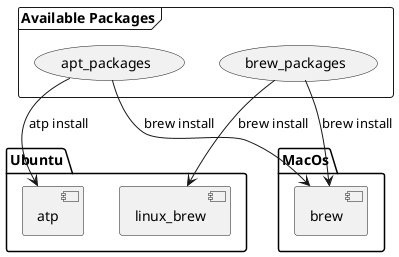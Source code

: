 @startuml

package "Ubuntu" {
  [atp]
  [linux_brew]
}

package "MacOs" {
  [brew]
}

frame "Available Packages" {
  (apt_packages)
  (brew_packages)
}

apt_packages --> atp : atp install
brew_packages --> linux_brew : brew install
apt_packages --> brew : brew install
brew_packages --> brew : brew install
@enduml